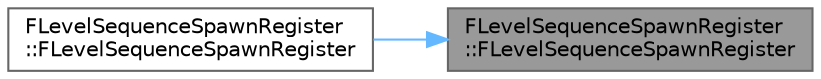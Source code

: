 digraph "FLevelSequenceSpawnRegister::FLevelSequenceSpawnRegister"
{
 // INTERACTIVE_SVG=YES
 // LATEX_PDF_SIZE
  bgcolor="transparent";
  edge [fontname=Helvetica,fontsize=10,labelfontname=Helvetica,labelfontsize=10];
  node [fontname=Helvetica,fontsize=10,shape=box,height=0.2,width=0.4];
  rankdir="RL";
  Node1 [id="Node000001",label="FLevelSequenceSpawnRegister\l::FLevelSequenceSpawnRegister",height=0.2,width=0.4,color="gray40", fillcolor="grey60", style="filled", fontcolor="black",tooltip=" "];
  Node1 -> Node2 [id="edge1_Node000001_Node000002",dir="back",color="steelblue1",style="solid",tooltip=" "];
  Node2 [id="Node000002",label="FLevelSequenceSpawnRegister\l::FLevelSequenceSpawnRegister",height=0.2,width=0.4,color="grey40", fillcolor="white", style="filled",URL="$d9/dbd/classFLevelSequenceSpawnRegister.html#a8847675a48cf6b440418b812c0333191",tooltip=" "];
}

